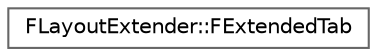 digraph "Graphical Class Hierarchy"
{
 // INTERACTIVE_SVG=YES
 // LATEX_PDF_SIZE
  bgcolor="transparent";
  edge [fontname=Helvetica,fontsize=10,labelfontname=Helvetica,labelfontsize=10];
  node [fontname=Helvetica,fontsize=10,shape=box,height=0.2,width=0.4];
  rankdir="LR";
  Node0 [id="Node000000",label="FLayoutExtender::FExtendedTab",height=0.2,width=0.4,color="grey40", fillcolor="white", style="filled",URL="$d7/dc1/structFLayoutExtender_1_1FExtendedTab.html",tooltip="Extended tab information."];
}
